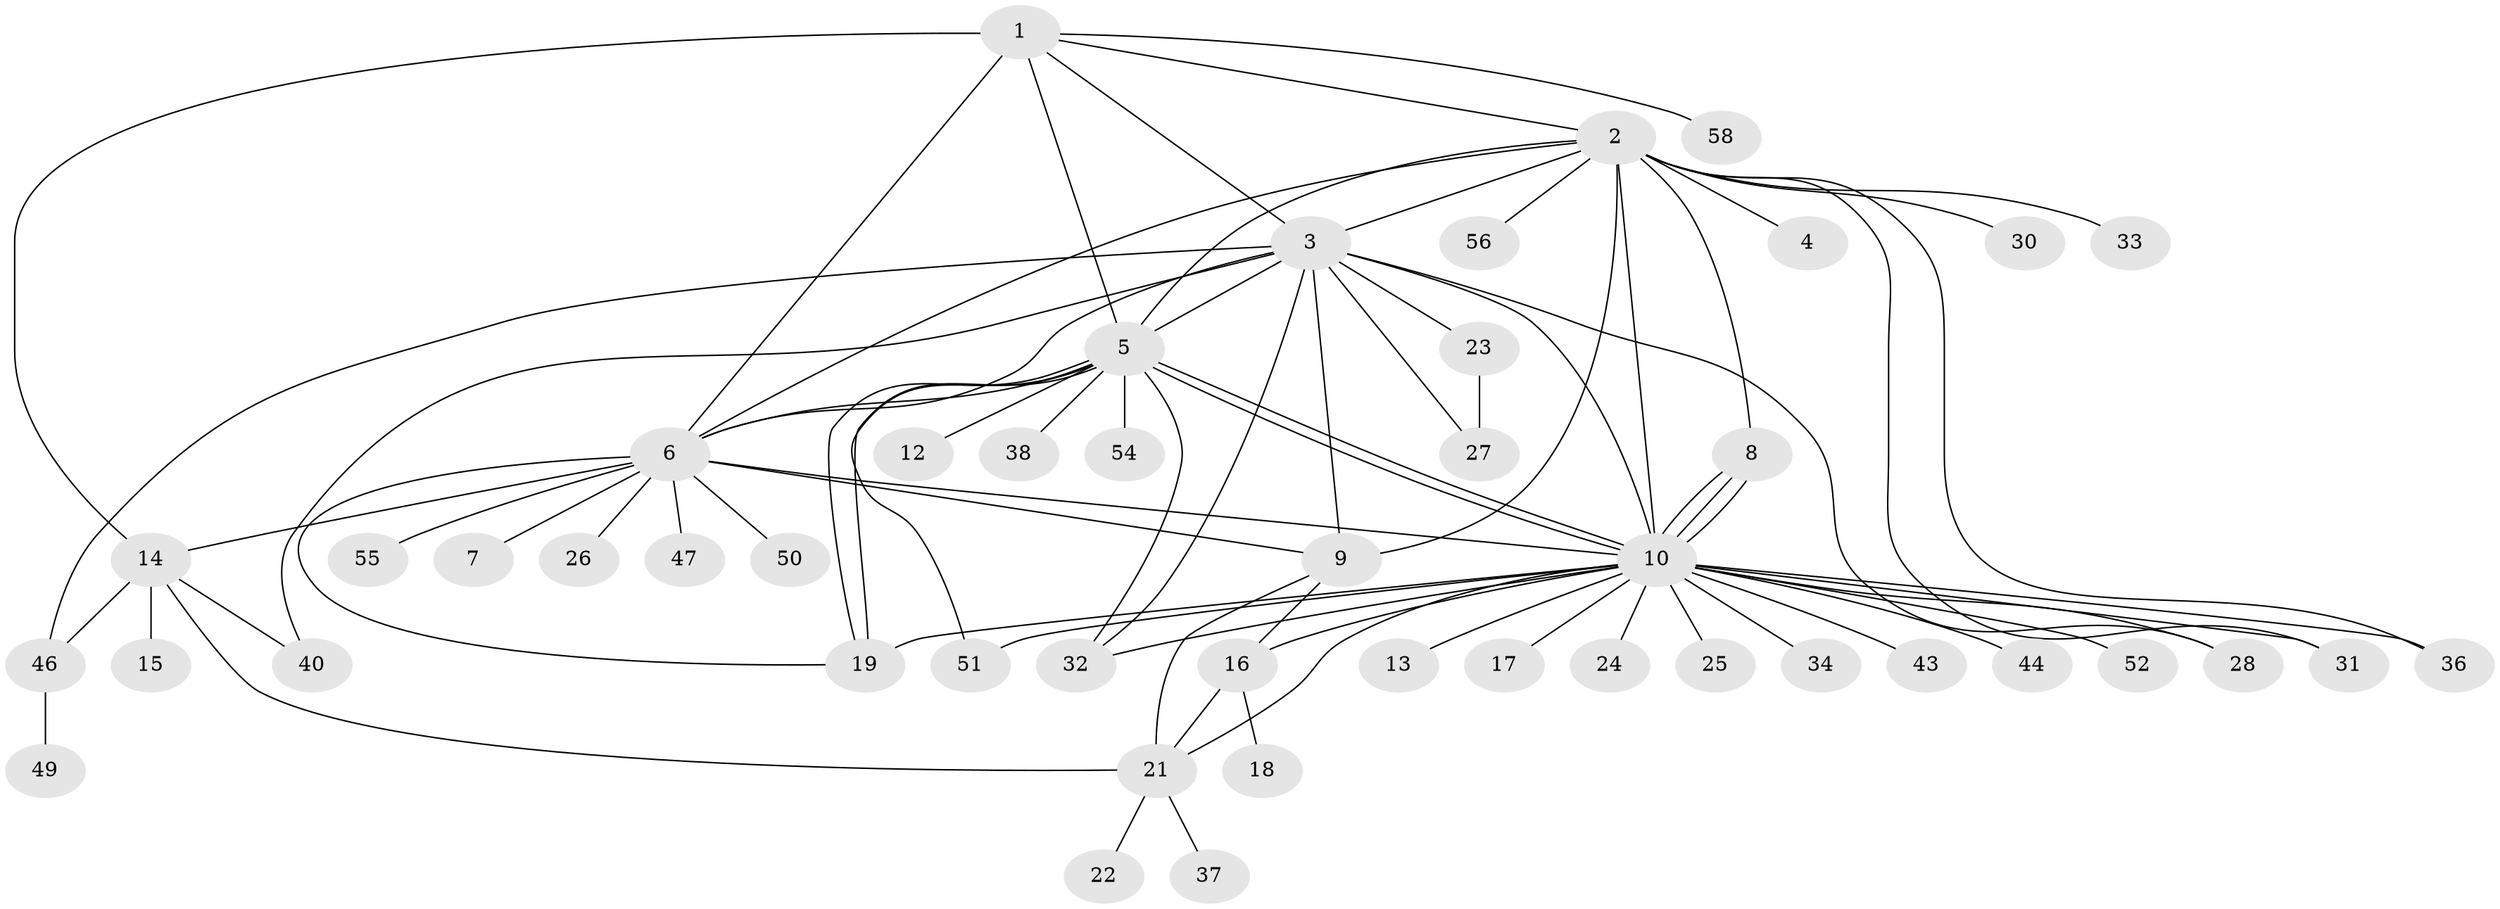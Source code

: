// original degree distribution, {6: 0.016666666666666666, 12: 0.016666666666666666, 10: 0.016666666666666666, 1: 0.4666666666666667, 15: 0.016666666666666666, 11: 0.016666666666666666, 4: 0.08333333333333333, 5: 0.05, 24: 0.016666666666666666, 2: 0.18333333333333332, 3: 0.08333333333333333, 7: 0.03333333333333333}
// Generated by graph-tools (version 1.1) at 2025/11/02/27/25 16:11:11]
// undirected, 47 vertices, 78 edges
graph export_dot {
graph [start="1"]
  node [color=gray90,style=filled];
  1 [super="+60"];
  2 [super="+35"];
  3 [super="+29"];
  4;
  5 [super="+41"];
  6 [super="+39"];
  7;
  8;
  9 [super="+11"];
  10 [super="+20"];
  12;
  13;
  14 [super="+59"];
  15 [super="+57"];
  16 [super="+42"];
  17;
  18;
  19;
  21 [super="+48"];
  22;
  23;
  24;
  25;
  26;
  27;
  28;
  30;
  31;
  32;
  33;
  34;
  36 [super="+45"];
  37;
  38;
  40;
  43;
  44;
  46;
  47;
  49 [super="+53"];
  50;
  51;
  52;
  54;
  55;
  56;
  58;
  1 -- 2;
  1 -- 5 [weight=2];
  1 -- 6;
  1 -- 14;
  1 -- 58;
  1 -- 3;
  2 -- 3;
  2 -- 4;
  2 -- 5;
  2 -- 6;
  2 -- 8;
  2 -- 9;
  2 -- 30;
  2 -- 33;
  2 -- 56;
  2 -- 10;
  2 -- 31;
  2 -- 36;
  3 -- 5;
  3 -- 6;
  3 -- 9;
  3 -- 23;
  3 -- 27;
  3 -- 28;
  3 -- 40;
  3 -- 46;
  3 -- 32;
  3 -- 10;
  5 -- 10;
  5 -- 10;
  5 -- 12;
  5 -- 19;
  5 -- 19;
  5 -- 32;
  5 -- 38;
  5 -- 51;
  5 -- 54;
  5 -- 6;
  6 -- 7;
  6 -- 9;
  6 -- 10;
  6 -- 19;
  6 -- 26;
  6 -- 47;
  6 -- 50;
  6 -- 55;
  6 -- 14;
  8 -- 10;
  8 -- 10;
  8 -- 10;
  9 -- 16;
  9 -- 21;
  10 -- 13;
  10 -- 16;
  10 -- 17;
  10 -- 19;
  10 -- 24;
  10 -- 25;
  10 -- 28;
  10 -- 31;
  10 -- 36;
  10 -- 43;
  10 -- 44;
  10 -- 51;
  10 -- 52;
  10 -- 32;
  10 -- 34;
  10 -- 21;
  14 -- 15;
  14 -- 40;
  14 -- 46;
  14 -- 21;
  16 -- 18;
  16 -- 21;
  21 -- 22;
  21 -- 37;
  23 -- 27;
  46 -- 49;
}
